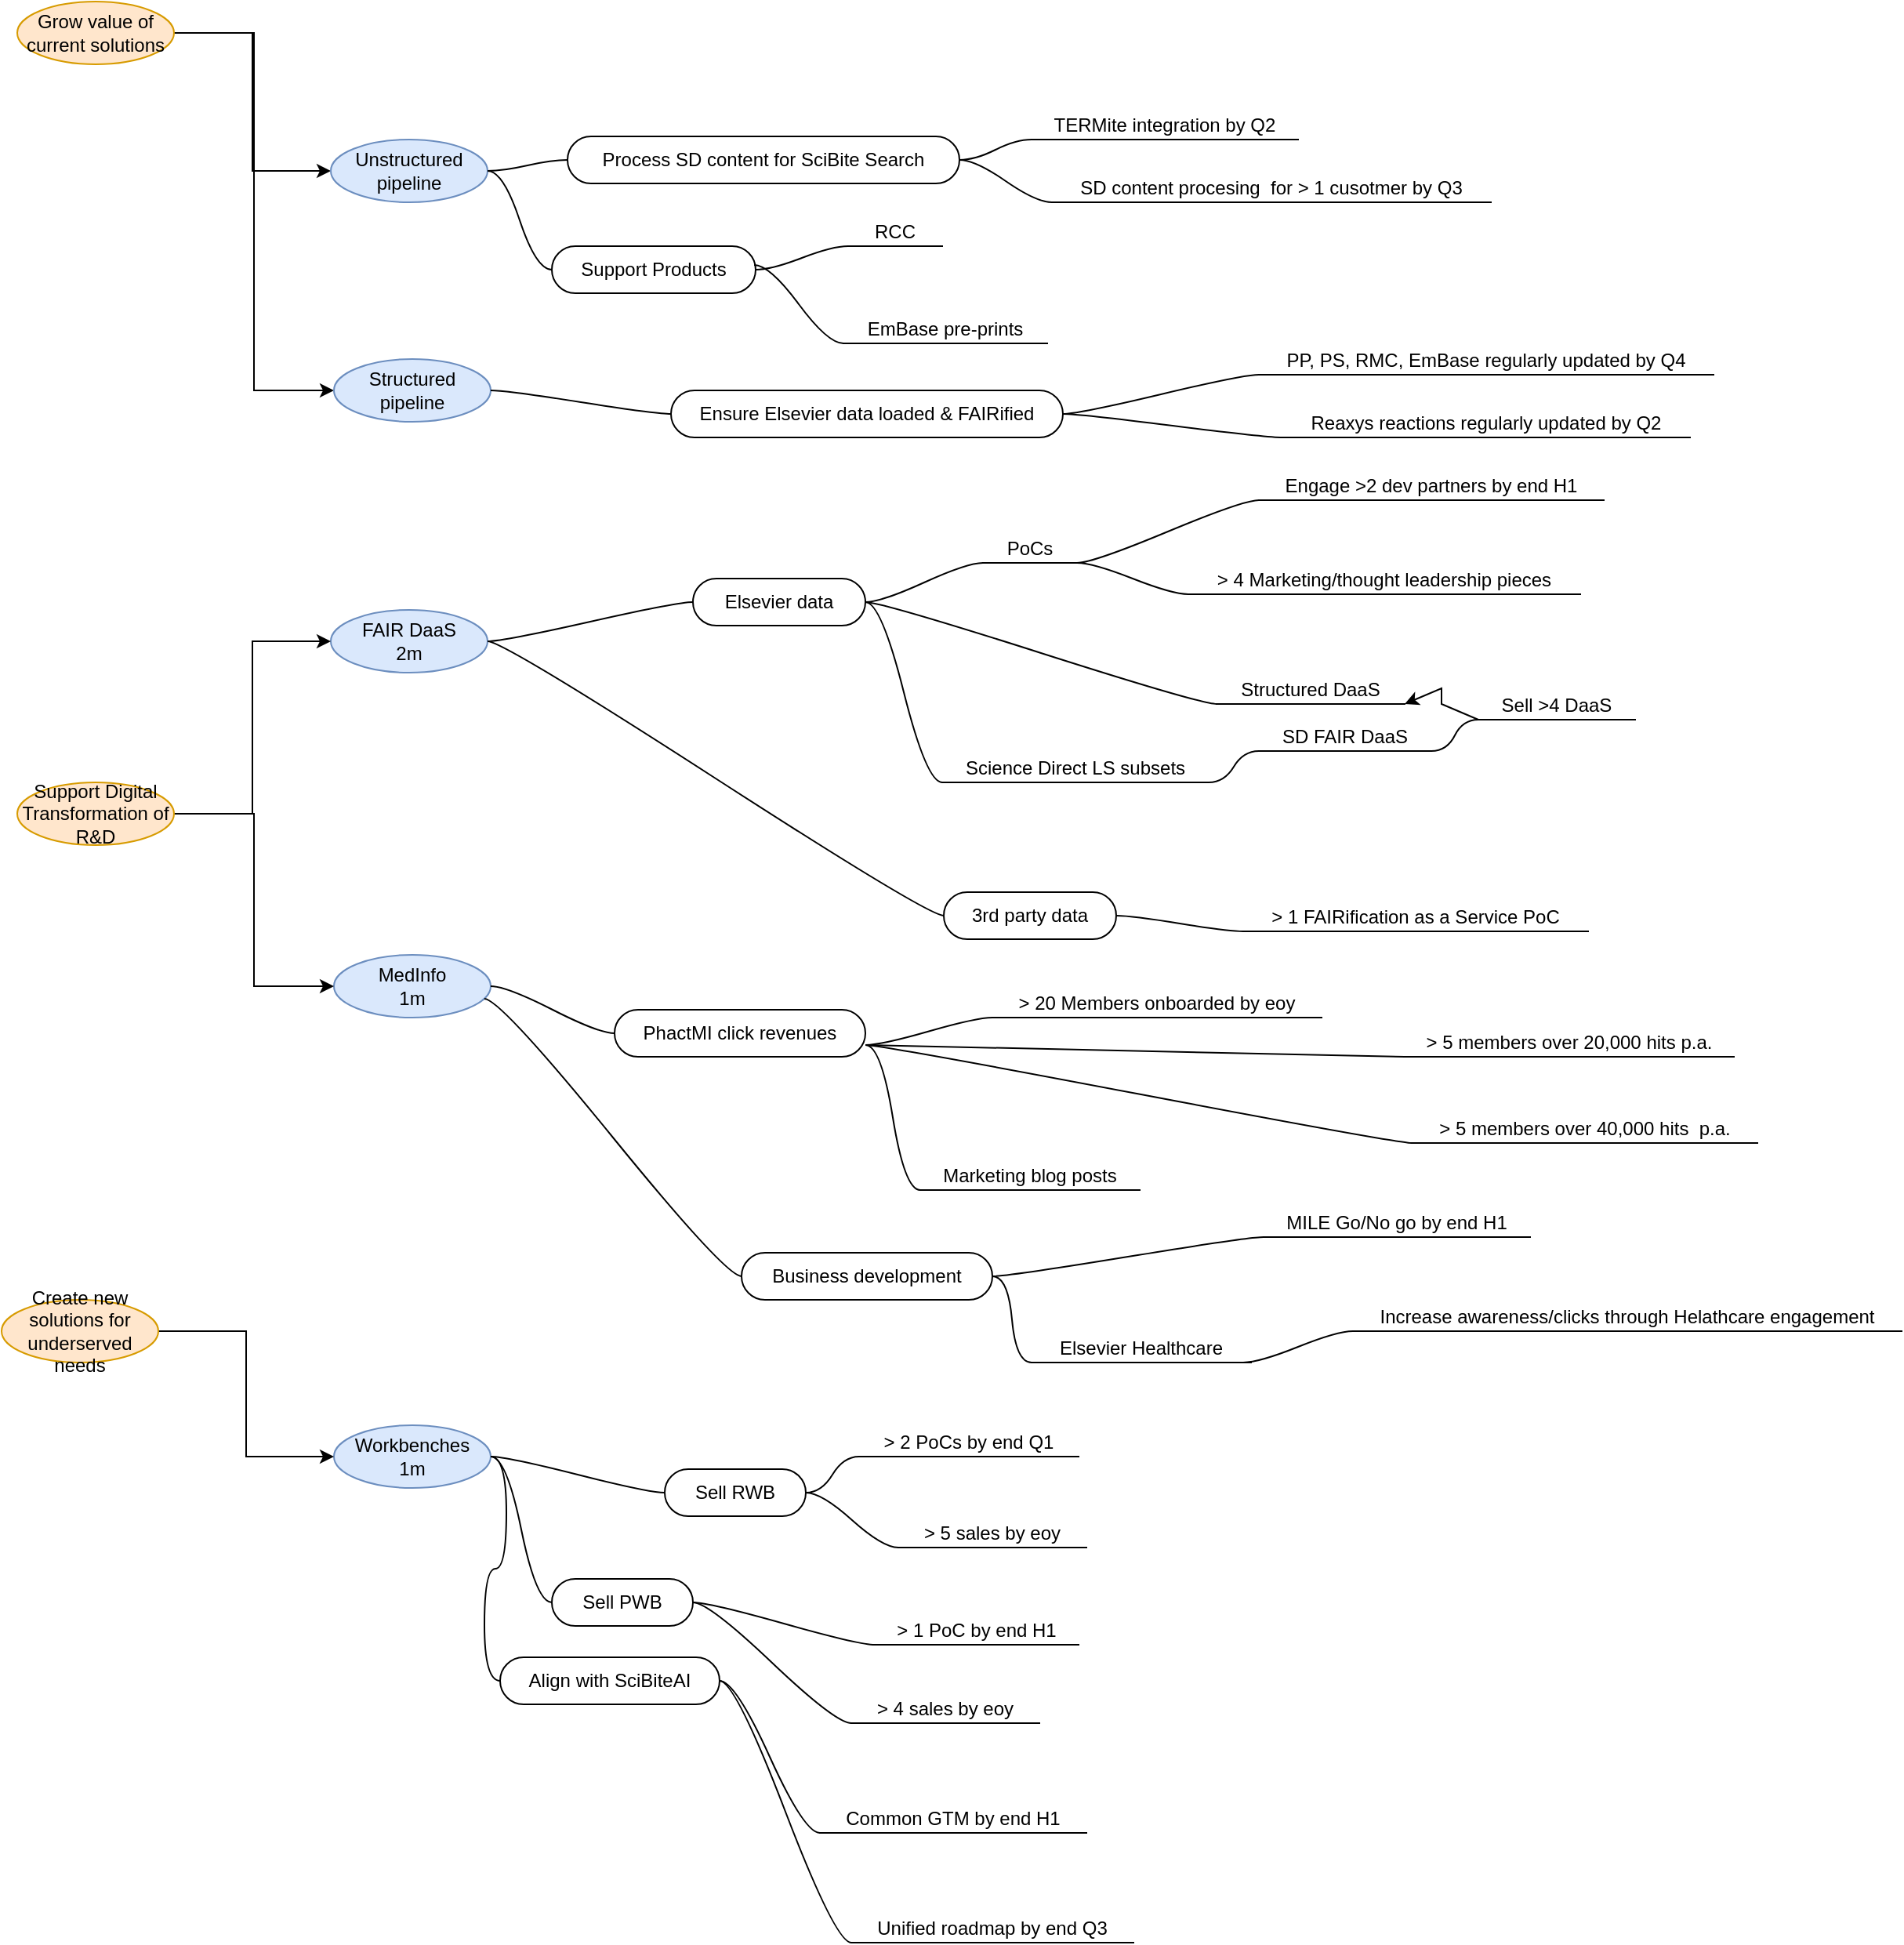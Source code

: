 <mxfile version="14.4.4" type="github">
  <diagram name="Page-1" id="9c096ad6-e400-ecc8-3e38-643d2caac077">
    <mxGraphModel dx="1071" dy="938" grid="1" gridSize="10" guides="1" tooltips="1" connect="1" arrows="1" fold="1" page="1" pageScale="1.5" pageWidth="1169" pageHeight="826" background="#ffffff" math="0" shadow="0">
      <root>
        <mxCell id="0" style=";html=1;" />
        <mxCell id="1" style=";html=1;" parent="0" />
        <mxCell id="VNJ8gfQmrt9jjYB3RItG-13" value="FAIR DaaS&lt;br&gt;2m" style="ellipse;whiteSpace=wrap;html=1;align=center;newEdgeStyle={&quot;edgeStyle&quot;:&quot;entityRelationEdgeStyle&quot;,&quot;startArrow&quot;:&quot;none&quot;,&quot;endArrow&quot;:&quot;none&quot;,&quot;segment&quot;:10,&quot;curved&quot;:1};treeFolding=1;treeMoving=1;fillColor=#dae8fc;strokeColor=#6c8ebf;" parent="1" vertex="1">
          <mxGeometry x="230" y="460" width="100" height="40" as="geometry" />
        </mxCell>
        <mxCell id="VNJ8gfQmrt9jjYB3RItG-14" value="MedInfo&lt;br&gt;1m" style="ellipse;whiteSpace=wrap;html=1;align=center;newEdgeStyle={&quot;edgeStyle&quot;:&quot;entityRelationEdgeStyle&quot;,&quot;startArrow&quot;:&quot;none&quot;,&quot;endArrow&quot;:&quot;none&quot;,&quot;segment&quot;:10,&quot;curved&quot;:1};treeFolding=1;treeMoving=1;fillColor=#dae8fc;strokeColor=#6c8ebf;" parent="1" vertex="1">
          <mxGeometry x="232" y="680" width="100" height="40" as="geometry" />
        </mxCell>
        <mxCell id="VNJ8gfQmrt9jjYB3RItG-15" value="Workbenches&lt;br&gt;1m" style="ellipse;whiteSpace=wrap;html=1;align=center;newEdgeStyle={&quot;edgeStyle&quot;:&quot;entityRelationEdgeStyle&quot;,&quot;startArrow&quot;:&quot;none&quot;,&quot;endArrow&quot;:&quot;none&quot;,&quot;segment&quot;:10,&quot;curved&quot;:1};treeFolding=1;treeMoving=1;fillColor=#dae8fc;strokeColor=#6c8ebf;" parent="1" vertex="1">
          <mxGeometry x="232" y="980" width="100" height="40" as="geometry" />
        </mxCell>
        <mxCell id="VNJ8gfQmrt9jjYB3RItG-16" style="edgeStyle=orthogonalEdgeStyle;rounded=0;orthogonalLoop=1;jettySize=auto;html=1;exitX=0.5;exitY=1;exitDx=0;exitDy=0;" parent="1" edge="1">
          <mxGeometry relative="1" as="geometry">
            <mxPoint x="280" y="112" as="sourcePoint" />
            <mxPoint x="280" y="112" as="targetPoint" />
          </mxGeometry>
        </mxCell>
        <mxCell id="VNJ8gfQmrt9jjYB3RItG-22" value="Elsevier data" style="whiteSpace=wrap;html=1;rounded=1;arcSize=50;align=center;verticalAlign=middle;strokeWidth=1;autosize=1;spacing=4;treeFolding=1;treeMoving=1;newEdgeStyle={&quot;edgeStyle&quot;:&quot;entityRelationEdgeStyle&quot;,&quot;startArrow&quot;:&quot;none&quot;,&quot;endArrow&quot;:&quot;none&quot;,&quot;segment&quot;:10,&quot;curved&quot;:1};" parent="1" vertex="1">
          <mxGeometry x="461" y="440" width="110" height="30" as="geometry" />
        </mxCell>
        <mxCell id="VNJ8gfQmrt9jjYB3RItG-23" value="" style="edgeStyle=entityRelationEdgeStyle;startArrow=none;endArrow=none;segment=10;curved=1;entryX=0;entryY=0.5;entryDx=0;entryDy=0;exitX=1;exitY=0.5;exitDx=0;exitDy=0;" parent="1" source="VNJ8gfQmrt9jjYB3RItG-13" target="VNJ8gfQmrt9jjYB3RItG-22" edge="1">
          <mxGeometry relative="1" as="geometry">
            <mxPoint x="332" y="580" as="sourcePoint" />
          </mxGeometry>
        </mxCell>
        <mxCell id="VNJ8gfQmrt9jjYB3RItG-24" value="PoCs" style="whiteSpace=wrap;html=1;shape=partialRectangle;top=0;left=0;bottom=1;right=0;points=[[0,1],[1,1]];fillColor=none;align=center;verticalAlign=bottom;routingCenterY=0.5;snapToPoint=1;recursiveResize=0;autosize=1;treeFolding=1;treeMoving=1;newEdgeStyle={&quot;edgeStyle&quot;:&quot;entityRelationEdgeStyle&quot;,&quot;startArrow&quot;:&quot;none&quot;,&quot;endArrow&quot;:&quot;none&quot;,&quot;segment&quot;:10,&quot;curved&quot;:1};" parent="1" vertex="1">
          <mxGeometry x="646" y="410" width="60" height="20" as="geometry" />
        </mxCell>
        <mxCell id="VNJ8gfQmrt9jjYB3RItG-25" value="" style="edgeStyle=entityRelationEdgeStyle;startArrow=none;endArrow=none;segment=10;curved=1;exitX=1;exitY=0.5;exitDx=0;exitDy=0;" parent="1" source="VNJ8gfQmrt9jjYB3RItG-22" target="VNJ8gfQmrt9jjYB3RItG-24" edge="1">
          <mxGeometry relative="1" as="geometry">
            <mxPoint x="592" y="550" as="sourcePoint" />
          </mxGeometry>
        </mxCell>
        <mxCell id="VNJ8gfQmrt9jjYB3RItG-26" value="Structured DaaS" style="whiteSpace=wrap;html=1;shape=partialRectangle;top=0;left=0;bottom=1;right=0;points=[[0,1],[1,1]];fillColor=none;align=center;verticalAlign=bottom;routingCenterY=0.5;snapToPoint=1;recursiveResize=0;autosize=1;treeFolding=1;treeMoving=1;newEdgeStyle={&quot;edgeStyle&quot;:&quot;entityRelationEdgeStyle&quot;,&quot;startArrow&quot;:&quot;none&quot;,&quot;endArrow&quot;:&quot;none&quot;,&quot;segment&quot;:10,&quot;curved&quot;:1};" parent="1" vertex="1">
          <mxGeometry x="795" y="500" width="120" height="20" as="geometry" />
        </mxCell>
        <mxCell id="VNJ8gfQmrt9jjYB3RItG-27" value="" style="edgeStyle=entityRelationEdgeStyle;startArrow=none;endArrow=none;segment=10;curved=1;exitX=1;exitY=0.5;exitDx=0;exitDy=0;" parent="1" source="VNJ8gfQmrt9jjYB3RItG-22" target="VNJ8gfQmrt9jjYB3RItG-26" edge="1">
          <mxGeometry relative="1" as="geometry">
            <mxPoint x="312" y="370.5" as="sourcePoint" />
          </mxGeometry>
        </mxCell>
        <mxCell id="VNJ8gfQmrt9jjYB3RItG-28" value="Science Direct LS subsets" style="whiteSpace=wrap;html=1;shape=partialRectangle;top=0;left=0;bottom=1;right=0;points=[[0,1],[1,1]];fillColor=none;align=center;verticalAlign=bottom;routingCenterY=0.5;snapToPoint=1;recursiveResize=0;autosize=1;treeFolding=1;treeMoving=1;newEdgeStyle={&quot;edgeStyle&quot;:&quot;entityRelationEdgeStyle&quot;,&quot;startArrow&quot;:&quot;none&quot;,&quot;endArrow&quot;:&quot;none&quot;,&quot;segment&quot;:10,&quot;curved&quot;:1};" parent="1" vertex="1">
          <mxGeometry x="620" y="550" width="170" height="20" as="geometry" />
        </mxCell>
        <mxCell id="VNJ8gfQmrt9jjYB3RItG-29" value="" style="edgeStyle=entityRelationEdgeStyle;startArrow=none;endArrow=none;segment=10;curved=1;exitX=1;exitY=0.5;exitDx=0;exitDy=0;" parent="1" source="VNJ8gfQmrt9jjYB3RItG-22" target="VNJ8gfQmrt9jjYB3RItG-28" edge="1">
          <mxGeometry relative="1" as="geometry">
            <mxPoint x="852" y="810" as="sourcePoint" />
          </mxGeometry>
        </mxCell>
        <mxCell id="VNJ8gfQmrt9jjYB3RItG-30" value="SD FAIR DaaS" style="whiteSpace=wrap;html=1;shape=partialRectangle;top=0;left=0;bottom=1;right=0;points=[[0,1],[1,1]];fillColor=none;align=center;verticalAlign=bottom;routingCenterY=0.5;snapToPoint=1;recursiveResize=0;autosize=1;treeFolding=1;treeMoving=1;newEdgeStyle={&quot;edgeStyle&quot;:&quot;entityRelationEdgeStyle&quot;,&quot;startArrow&quot;:&quot;none&quot;,&quot;endArrow&quot;:&quot;none&quot;,&quot;segment&quot;:10,&quot;curved&quot;:1};" parent="1" vertex="1">
          <mxGeometry x="822" y="530" width="110" height="20" as="geometry" />
        </mxCell>
        <mxCell id="VNJ8gfQmrt9jjYB3RItG-31" value="" style="edgeStyle=entityRelationEdgeStyle;startArrow=none;endArrow=none;segment=10;curved=1;exitX=1;exitY=1;exitDx=0;exitDy=0;" parent="1" source="VNJ8gfQmrt9jjYB3RItG-28" target="VNJ8gfQmrt9jjYB3RItG-30" edge="1">
          <mxGeometry relative="1" as="geometry">
            <mxPoint x="852" y="780" as="sourcePoint" />
          </mxGeometry>
        </mxCell>
        <mxCell id="VNJ8gfQmrt9jjYB3RItG-34" value="3rd party data" style="whiteSpace=wrap;html=1;rounded=1;arcSize=50;align=center;verticalAlign=middle;strokeWidth=1;autosize=1;spacing=4;treeFolding=1;treeMoving=1;newEdgeStyle={&quot;edgeStyle&quot;:&quot;entityRelationEdgeStyle&quot;,&quot;startArrow&quot;:&quot;none&quot;,&quot;endArrow&quot;:&quot;none&quot;,&quot;segment&quot;:10,&quot;curved&quot;:1};" parent="1" vertex="1">
          <mxGeometry x="621" y="640" width="110" height="30" as="geometry" />
        </mxCell>
        <mxCell id="VNJ8gfQmrt9jjYB3RItG-35" value="" style="edgeStyle=entityRelationEdgeStyle;startArrow=none;endArrow=none;segment=10;curved=1;exitX=1;exitY=0.5;exitDx=0;exitDy=0;" parent="1" source="VNJ8gfQmrt9jjYB3RItG-13" target="VNJ8gfQmrt9jjYB3RItG-34" edge="1">
          <mxGeometry relative="1" as="geometry">
            <mxPoint x="274" y="690" as="sourcePoint" />
          </mxGeometry>
        </mxCell>
        <mxCell id="VNJ8gfQmrt9jjYB3RItG-36" value="PhactMI click revenues" style="whiteSpace=wrap;html=1;rounded=1;arcSize=50;align=center;verticalAlign=middle;strokeWidth=1;autosize=1;spacing=4;treeFolding=1;treeMoving=1;newEdgeStyle={&quot;edgeStyle&quot;:&quot;entityRelationEdgeStyle&quot;,&quot;startArrow&quot;:&quot;none&quot;,&quot;endArrow&quot;:&quot;none&quot;,&quot;segment&quot;:10,&quot;curved&quot;:1};" parent="1" vertex="1">
          <mxGeometry x="411" y="715" width="160" height="30" as="geometry" />
        </mxCell>
        <mxCell id="VNJ8gfQmrt9jjYB3RItG-37" value="" style="edgeStyle=entityRelationEdgeStyle;startArrow=none;endArrow=none;segment=10;curved=1;exitX=1;exitY=0.5;exitDx=0;exitDy=0;" parent="1" source="VNJ8gfQmrt9jjYB3RItG-14" target="VNJ8gfQmrt9jjYB3RItG-36" edge="1">
          <mxGeometry relative="1" as="geometry">
            <mxPoint x="862" y="750" as="sourcePoint" />
          </mxGeometry>
        </mxCell>
        <mxCell id="VNJ8gfQmrt9jjYB3RItG-39" value="Elsevier Healthcare" style="whiteSpace=wrap;html=1;shape=partialRectangle;top=0;left=0;bottom=1;right=0;points=[[0,1],[1,1]];fillColor=none;align=center;verticalAlign=bottom;routingCenterY=0.5;snapToPoint=1;recursiveResize=0;autosize=1;treeFolding=1;treeMoving=1;newEdgeStyle={&quot;edgeStyle&quot;:&quot;entityRelationEdgeStyle&quot;,&quot;startArrow&quot;:&quot;none&quot;,&quot;endArrow&quot;:&quot;none&quot;,&quot;segment&quot;:10,&quot;curved&quot;:1};" parent="1" vertex="1">
          <mxGeometry x="677" y="920" width="140" height="20" as="geometry" />
        </mxCell>
        <mxCell id="VNJ8gfQmrt9jjYB3RItG-40" value="" style="edgeStyle=entityRelationEdgeStyle;startArrow=none;endArrow=none;segment=10;curved=1;exitX=1;exitY=0.5;exitDx=0;exitDy=0;" parent="1" source="VNJ8gfQmrt9jjYB3RItG-45" target="VNJ8gfQmrt9jjYB3RItG-39" edge="1">
          <mxGeometry relative="1" as="geometry">
            <mxPoint x="842" y="740" as="sourcePoint" />
          </mxGeometry>
        </mxCell>
        <mxCell id="VNJ8gfQmrt9jjYB3RItG-41" value="&amp;gt; 20 Members onboarded by eoy" style="whiteSpace=wrap;html=1;shape=partialRectangle;top=0;left=0;bottom=1;right=0;points=[[0,1],[1,1]];fillColor=none;align=center;verticalAlign=bottom;routingCenterY=0.5;snapToPoint=1;recursiveResize=0;autosize=1;treeFolding=1;treeMoving=1;newEdgeStyle={&quot;edgeStyle&quot;:&quot;entityRelationEdgeStyle&quot;,&quot;startArrow&quot;:&quot;none&quot;,&quot;endArrow&quot;:&quot;none&quot;,&quot;segment&quot;:10,&quot;curved&quot;:1};" parent="1" vertex="1">
          <mxGeometry x="652" y="700" width="210" height="20" as="geometry" />
        </mxCell>
        <mxCell id="VNJ8gfQmrt9jjYB3RItG-42" value="" style="edgeStyle=entityRelationEdgeStyle;startArrow=none;endArrow=none;segment=10;curved=1;exitX=1;exitY=0.75;exitDx=0;exitDy=0;" parent="1" source="VNJ8gfQmrt9jjYB3RItG-36" target="VNJ8gfQmrt9jjYB3RItG-41" edge="1">
          <mxGeometry relative="1" as="geometry">
            <mxPoint x="552" y="880" as="sourcePoint" />
          </mxGeometry>
        </mxCell>
        <mxCell id="VNJ8gfQmrt9jjYB3RItG-43" value="Marketing blog posts" style="whiteSpace=wrap;html=1;shape=partialRectangle;top=0;left=0;bottom=1;right=0;points=[[0,1],[1,1]];fillColor=none;align=center;verticalAlign=bottom;routingCenterY=0.5;snapToPoint=1;recursiveResize=0;autosize=1;treeFolding=1;treeMoving=1;newEdgeStyle={&quot;edgeStyle&quot;:&quot;entityRelationEdgeStyle&quot;,&quot;startArrow&quot;:&quot;none&quot;,&quot;endArrow&quot;:&quot;none&quot;,&quot;segment&quot;:10,&quot;curved&quot;:1};" parent="1" vertex="1">
          <mxGeometry x="606" y="810" width="140" height="20" as="geometry" />
        </mxCell>
        <mxCell id="VNJ8gfQmrt9jjYB3RItG-44" value="" style="edgeStyle=entityRelationEdgeStyle;startArrow=none;endArrow=none;segment=10;curved=1;exitX=1;exitY=0.75;exitDx=0;exitDy=0;" parent="1" source="VNJ8gfQmrt9jjYB3RItG-36" target="VNJ8gfQmrt9jjYB3RItG-43" edge="1">
          <mxGeometry relative="1" as="geometry">
            <mxPoint x="488" y="860" as="sourcePoint" />
          </mxGeometry>
        </mxCell>
        <mxCell id="VNJ8gfQmrt9jjYB3RItG-45" value="Business development" style="whiteSpace=wrap;html=1;rounded=1;arcSize=50;align=center;verticalAlign=middle;strokeWidth=1;autosize=1;spacing=4;treeFolding=1;treeMoving=1;newEdgeStyle={&quot;edgeStyle&quot;:&quot;entityRelationEdgeStyle&quot;,&quot;startArrow&quot;:&quot;none&quot;,&quot;endArrow&quot;:&quot;none&quot;,&quot;segment&quot;:10,&quot;curved&quot;:1};" parent="1" vertex="1">
          <mxGeometry x="492" y="870" width="160" height="30" as="geometry" />
        </mxCell>
        <mxCell id="VNJ8gfQmrt9jjYB3RItG-46" value="" style="edgeStyle=entityRelationEdgeStyle;startArrow=none;endArrow=none;segment=10;curved=1;exitX=0.96;exitY=0.7;exitDx=0;exitDy=0;exitPerimeter=0;" parent="1" source="VNJ8gfQmrt9jjYB3RItG-14" target="VNJ8gfQmrt9jjYB3RItG-45" edge="1">
          <mxGeometry relative="1" as="geometry">
            <mxPoint x="182" y="950" as="sourcePoint" />
          </mxGeometry>
        </mxCell>
        <mxCell id="VNJ8gfQmrt9jjYB3RItG-47" value="MILE Go/No go by end H1" style="whiteSpace=wrap;html=1;shape=partialRectangle;top=0;left=0;bottom=1;right=0;points=[[0,1],[1,1]];fillColor=none;align=center;verticalAlign=bottom;routingCenterY=0.5;snapToPoint=1;recursiveResize=0;autosize=1;treeFolding=1;treeMoving=1;newEdgeStyle={&quot;edgeStyle&quot;:&quot;entityRelationEdgeStyle&quot;,&quot;startArrow&quot;:&quot;none&quot;,&quot;endArrow&quot;:&quot;none&quot;,&quot;segment&quot;:10,&quot;curved&quot;:1};" parent="1" vertex="1">
          <mxGeometry x="825" y="840" width="170" height="20" as="geometry" />
        </mxCell>
        <mxCell id="VNJ8gfQmrt9jjYB3RItG-48" value="" style="edgeStyle=entityRelationEdgeStyle;startArrow=none;endArrow=none;segment=10;curved=1;" parent="1" source="VNJ8gfQmrt9jjYB3RItG-45" target="VNJ8gfQmrt9jjYB3RItG-47" edge="1">
          <mxGeometry relative="1" as="geometry">
            <mxPoint x="842" y="720" as="sourcePoint" />
          </mxGeometry>
        </mxCell>
        <mxCell id="VNJ8gfQmrt9jjYB3RItG-50" value="Sell RWB" style="whiteSpace=wrap;html=1;rounded=1;arcSize=50;align=center;verticalAlign=middle;strokeWidth=1;autosize=1;spacing=4;treeFolding=1;treeMoving=1;newEdgeStyle={&quot;edgeStyle&quot;:&quot;entityRelationEdgeStyle&quot;,&quot;startArrow&quot;:&quot;none&quot;,&quot;endArrow&quot;:&quot;none&quot;,&quot;segment&quot;:10,&quot;curved&quot;:1};" parent="1" vertex="1">
          <mxGeometry x="443" y="1008" width="90" height="30" as="geometry" />
        </mxCell>
        <mxCell id="VNJ8gfQmrt9jjYB3RItG-51" value="" style="edgeStyle=entityRelationEdgeStyle;startArrow=none;endArrow=none;segment=10;curved=1;exitX=1;exitY=0.5;exitDx=0;exitDy=0;" parent="1" source="VNJ8gfQmrt9jjYB3RItG-15" target="VNJ8gfQmrt9jjYB3RItG-50" edge="1">
          <mxGeometry relative="1" as="geometry">
            <mxPoint x="412" y="1050" as="sourcePoint" />
          </mxGeometry>
        </mxCell>
        <mxCell id="VNJ8gfQmrt9jjYB3RItG-52" value="Sell PWB" style="whiteSpace=wrap;html=1;rounded=1;arcSize=50;align=center;verticalAlign=middle;strokeWidth=1;autosize=1;spacing=4;treeFolding=1;treeMoving=1;newEdgeStyle={&quot;edgeStyle&quot;:&quot;entityRelationEdgeStyle&quot;,&quot;startArrow&quot;:&quot;none&quot;,&quot;endArrow&quot;:&quot;none&quot;,&quot;segment&quot;:10,&quot;curved&quot;:1};" parent="1" vertex="1">
          <mxGeometry x="371" y="1078" width="90" height="30" as="geometry" />
        </mxCell>
        <mxCell id="VNJ8gfQmrt9jjYB3RItG-53" value="" style="edgeStyle=entityRelationEdgeStyle;startArrow=none;endArrow=none;segment=10;curved=1;" parent="1" target="VNJ8gfQmrt9jjYB3RItG-52" edge="1">
          <mxGeometry relative="1" as="geometry">
            <mxPoint x="332" y="1000" as="sourcePoint" />
          </mxGeometry>
        </mxCell>
        <mxCell id="VNJ8gfQmrt9jjYB3RItG-56" value="Engage &amp;gt;2 dev partners by end H1" style="whiteSpace=wrap;html=1;shape=partialRectangle;top=0;left=0;bottom=1;right=0;points=[[0,1],[1,1]];fillColor=none;align=center;verticalAlign=bottom;routingCenterY=0.5;snapToPoint=1;recursiveResize=0;autosize=1;treeFolding=1;treeMoving=1;newEdgeStyle={&quot;edgeStyle&quot;:&quot;entityRelationEdgeStyle&quot;,&quot;startArrow&quot;:&quot;none&quot;,&quot;endArrow&quot;:&quot;none&quot;,&quot;segment&quot;:10,&quot;curved&quot;:1};" parent="1" vertex="1">
          <mxGeometry x="822" y="370" width="220" height="20" as="geometry" />
        </mxCell>
        <mxCell id="VNJ8gfQmrt9jjYB3RItG-57" value="" style="edgeStyle=entityRelationEdgeStyle;startArrow=none;endArrow=none;segment=10;curved=1;exitX=1;exitY=1;exitDx=0;exitDy=0;" parent="1" source="VNJ8gfQmrt9jjYB3RItG-24" target="VNJ8gfQmrt9jjYB3RItG-56" edge="1">
          <mxGeometry relative="1" as="geometry">
            <mxPoint x="735" y="430" as="sourcePoint" />
          </mxGeometry>
        </mxCell>
        <mxCell id="VNJ8gfQmrt9jjYB3RItG-58" value="&amp;gt; 4 Marketing/thought leadership pieces" style="whiteSpace=wrap;html=1;shape=partialRectangle;top=0;left=0;bottom=1;right=0;points=[[0,1],[1,1]];fillColor=none;align=center;verticalAlign=bottom;routingCenterY=0.5;snapToPoint=1;recursiveResize=0;autosize=1;treeFolding=1;treeMoving=1;newEdgeStyle={&quot;edgeStyle&quot;:&quot;entityRelationEdgeStyle&quot;,&quot;startArrow&quot;:&quot;none&quot;,&quot;endArrow&quot;:&quot;none&quot;,&quot;segment&quot;:10,&quot;curved&quot;:1};" parent="1" vertex="1">
          <mxGeometry x="777" y="430" width="250" height="20" as="geometry" />
        </mxCell>
        <mxCell id="VNJ8gfQmrt9jjYB3RItG-59" value="" style="edgeStyle=entityRelationEdgeStyle;startArrow=none;endArrow=none;segment=10;curved=1;exitX=1;exitY=1;exitDx=0;exitDy=0;" parent="1" source="VNJ8gfQmrt9jjYB3RItG-24" target="VNJ8gfQmrt9jjYB3RItG-58" edge="1">
          <mxGeometry relative="1" as="geometry">
            <mxPoint x="743" y="430" as="sourcePoint" />
          </mxGeometry>
        </mxCell>
        <mxCell id="VNJ8gfQmrt9jjYB3RItG-62" value="&amp;gt; 1 FAIRification as a Service PoC" style="whiteSpace=wrap;html=1;shape=partialRectangle;top=0;left=0;bottom=1;right=0;points=[[0,1],[1,1]];fillColor=none;align=center;verticalAlign=bottom;routingCenterY=0.5;snapToPoint=1;recursiveResize=0;autosize=1;treeFolding=1;treeMoving=1;newEdgeStyle={&quot;edgeStyle&quot;:&quot;entityRelationEdgeStyle&quot;,&quot;startArrow&quot;:&quot;none&quot;,&quot;endArrow&quot;:&quot;none&quot;,&quot;segment&quot;:10,&quot;curved&quot;:1};" parent="1" vertex="1">
          <mxGeometry x="812" y="645" width="220" height="20" as="geometry" />
        </mxCell>
        <mxCell id="VNJ8gfQmrt9jjYB3RItG-63" value="" style="edgeStyle=entityRelationEdgeStyle;startArrow=none;endArrow=none;segment=10;curved=1;exitX=1;exitY=0.5;exitDx=0;exitDy=0;" parent="1" source="VNJ8gfQmrt9jjYB3RItG-34" target="VNJ8gfQmrt9jjYB3RItG-62" edge="1">
          <mxGeometry relative="1" as="geometry">
            <mxPoint x="942" y="720" as="sourcePoint" />
          </mxGeometry>
        </mxCell>
        <mxCell id="VNJ8gfQmrt9jjYB3RItG-66" style="edgeStyle=orthogonalEdgeStyle;rounded=0;orthogonalLoop=1;jettySize=auto;html=1;" parent="1" source="VNJ8gfQmrt9jjYB3RItG-64" target="VNJ8gfQmrt9jjYB3RItG-26" edge="1">
          <mxGeometry relative="1" as="geometry" />
        </mxCell>
        <mxCell id="VNJ8gfQmrt9jjYB3RItG-64" value="Sell &amp;gt;4 DaaS" style="whiteSpace=wrap;html=1;shape=partialRectangle;top=0;left=0;bottom=1;right=0;points=[[0,1],[1,1]];fillColor=none;align=center;verticalAlign=bottom;routingCenterY=0.5;snapToPoint=1;recursiveResize=0;autosize=1;treeFolding=1;treeMoving=1;newEdgeStyle={&quot;edgeStyle&quot;:&quot;entityRelationEdgeStyle&quot;,&quot;startArrow&quot;:&quot;none&quot;,&quot;endArrow&quot;:&quot;none&quot;,&quot;segment&quot;:10,&quot;curved&quot;:1};" parent="1" vertex="1">
          <mxGeometry x="962" y="510" width="100" height="20" as="geometry" />
        </mxCell>
        <mxCell id="VNJ8gfQmrt9jjYB3RItG-65" value="" style="edgeStyle=entityRelationEdgeStyle;startArrow=none;endArrow=none;segment=10;curved=1;" parent="1" target="VNJ8gfQmrt9jjYB3RItG-64" edge="1">
          <mxGeometry relative="1" as="geometry">
            <mxPoint x="932" y="550" as="sourcePoint" />
          </mxGeometry>
        </mxCell>
        <mxCell id="VNJ8gfQmrt9jjYB3RItG-69" value="Increase awareness/clicks through Helathcare engagement" style="whiteSpace=wrap;html=1;shape=partialRectangle;top=0;left=0;bottom=1;right=0;points=[[0,1],[1,1]];fillColor=none;align=center;verticalAlign=bottom;routingCenterY=0.5;snapToPoint=1;recursiveResize=0;autosize=1;treeFolding=1;treeMoving=1;newEdgeStyle={&quot;edgeStyle&quot;:&quot;entityRelationEdgeStyle&quot;,&quot;startArrow&quot;:&quot;none&quot;,&quot;endArrow&quot;:&quot;none&quot;,&quot;segment&quot;:10,&quot;curved&quot;:1};" parent="1" vertex="1">
          <mxGeometry x="882" y="900" width="350" height="20" as="geometry" />
        </mxCell>
        <mxCell id="VNJ8gfQmrt9jjYB3RItG-70" value="" style="edgeStyle=entityRelationEdgeStyle;startArrow=none;endArrow=none;segment=10;curved=1;" parent="1" target="VNJ8gfQmrt9jjYB3RItG-69" edge="1">
          <mxGeometry relative="1" as="geometry">
            <mxPoint x="812" y="940" as="sourcePoint" />
          </mxGeometry>
        </mxCell>
        <mxCell id="VNJ8gfQmrt9jjYB3RItG-71" value="&amp;gt; 2 PoCs by end Q1" style="whiteSpace=wrap;html=1;shape=partialRectangle;top=0;left=0;bottom=1;right=0;points=[[0,1],[1,1]];fillColor=none;align=center;verticalAlign=bottom;routingCenterY=0.5;snapToPoint=1;recursiveResize=0;autosize=1;treeFolding=1;treeMoving=1;newEdgeStyle={&quot;edgeStyle&quot;:&quot;entityRelationEdgeStyle&quot;,&quot;startArrow&quot;:&quot;none&quot;,&quot;endArrow&quot;:&quot;none&quot;,&quot;segment&quot;:10,&quot;curved&quot;:1};" parent="1" vertex="1">
          <mxGeometry x="567" y="980" width="140" height="20" as="geometry" />
        </mxCell>
        <mxCell id="VNJ8gfQmrt9jjYB3RItG-72" value="" style="edgeStyle=entityRelationEdgeStyle;startArrow=none;endArrow=none;segment=10;curved=1;exitX=1;exitY=0.5;exitDx=0;exitDy=0;" parent="1" source="VNJ8gfQmrt9jjYB3RItG-50" target="VNJ8gfQmrt9jjYB3RItG-71" edge="1">
          <mxGeometry relative="1" as="geometry">
            <mxPoint x="557" y="1020" as="sourcePoint" />
          </mxGeometry>
        </mxCell>
        <mxCell id="VNJ8gfQmrt9jjYB3RItG-73" value="&amp;gt; 5 sales by eoy" style="whiteSpace=wrap;html=1;shape=partialRectangle;top=0;left=0;bottom=1;right=0;points=[[0,1],[1,1]];fillColor=none;align=center;verticalAlign=bottom;routingCenterY=0.5;snapToPoint=1;recursiveResize=0;autosize=1;treeFolding=1;treeMoving=1;newEdgeStyle={&quot;edgeStyle&quot;:&quot;entityRelationEdgeStyle&quot;,&quot;startArrow&quot;:&quot;none&quot;,&quot;endArrow&quot;:&quot;none&quot;,&quot;segment&quot;:10,&quot;curved&quot;:1};" parent="1" vertex="1">
          <mxGeometry x="592" y="1038" width="120" height="20" as="geometry" />
        </mxCell>
        <mxCell id="VNJ8gfQmrt9jjYB3RItG-74" value="" style="edgeStyle=entityRelationEdgeStyle;startArrow=none;endArrow=none;segment=10;curved=1;exitX=1;exitY=0.5;exitDx=0;exitDy=0;" parent="1" source="VNJ8gfQmrt9jjYB3RItG-50" target="VNJ8gfQmrt9jjYB3RItG-73" edge="1">
          <mxGeometry relative="1" as="geometry">
            <mxPoint x="842" y="940" as="sourcePoint" />
          </mxGeometry>
        </mxCell>
        <mxCell id="VNJ8gfQmrt9jjYB3RItG-75" value="&amp;gt; 1 PoC by end H1" style="whiteSpace=wrap;html=1;shape=partialRectangle;top=0;left=0;bottom=1;right=0;points=[[0,1],[1,1]];fillColor=none;align=center;verticalAlign=bottom;routingCenterY=0.5;snapToPoint=1;recursiveResize=0;autosize=1;treeFolding=1;treeMoving=1;newEdgeStyle={&quot;edgeStyle&quot;:&quot;entityRelationEdgeStyle&quot;,&quot;startArrow&quot;:&quot;none&quot;,&quot;endArrow&quot;:&quot;none&quot;,&quot;segment&quot;:10,&quot;curved&quot;:1};" parent="1" vertex="1">
          <mxGeometry x="577" y="1100" width="130" height="20" as="geometry" />
        </mxCell>
        <mxCell id="VNJ8gfQmrt9jjYB3RItG-76" value="" style="edgeStyle=entityRelationEdgeStyle;startArrow=none;endArrow=none;segment=10;curved=1;exitX=1;exitY=0.5;exitDx=0;exitDy=0;" parent="1" source="VNJ8gfQmrt9jjYB3RItG-52" target="VNJ8gfQmrt9jjYB3RItG-75" edge="1">
          <mxGeometry relative="1" as="geometry">
            <mxPoint x="512" y="1118" as="sourcePoint" />
          </mxGeometry>
        </mxCell>
        <mxCell id="VNJ8gfQmrt9jjYB3RItG-77" value="&amp;gt; 4 sales by eoy" style="whiteSpace=wrap;html=1;shape=partialRectangle;top=0;left=0;bottom=1;right=0;points=[[0,1],[1,1]];fillColor=none;align=center;verticalAlign=bottom;routingCenterY=0.5;snapToPoint=1;recursiveResize=0;autosize=1;treeFolding=1;treeMoving=1;newEdgeStyle={&quot;edgeStyle&quot;:&quot;entityRelationEdgeStyle&quot;,&quot;startArrow&quot;:&quot;none&quot;,&quot;endArrow&quot;:&quot;none&quot;,&quot;segment&quot;:10,&quot;curved&quot;:1};" parent="1" vertex="1">
          <mxGeometry x="562" y="1150" width="120" height="20" as="geometry" />
        </mxCell>
        <mxCell id="VNJ8gfQmrt9jjYB3RItG-78" value="" style="edgeStyle=entityRelationEdgeStyle;startArrow=none;endArrow=none;segment=10;curved=1;exitX=1;exitY=0.5;exitDx=0;exitDy=0;" parent="1" source="VNJ8gfQmrt9jjYB3RItG-52" target="VNJ8gfQmrt9jjYB3RItG-77" edge="1">
          <mxGeometry relative="1" as="geometry">
            <mxPoint x="542" y="1190" as="sourcePoint" />
          </mxGeometry>
        </mxCell>
        <mxCell id="VNJ8gfQmrt9jjYB3RItG-79" value="Common GTM by end H1" style="whiteSpace=wrap;html=1;shape=partialRectangle;top=0;left=0;bottom=1;right=0;points=[[0,1],[1,1]];fillColor=none;align=center;verticalAlign=bottom;routingCenterY=0.5;snapToPoint=1;recursiveResize=0;autosize=1;treeFolding=1;treeMoving=1;newEdgeStyle={&quot;edgeStyle&quot;:&quot;entityRelationEdgeStyle&quot;,&quot;startArrow&quot;:&quot;none&quot;,&quot;endArrow&quot;:&quot;none&quot;,&quot;segment&quot;:10,&quot;curved&quot;:1};" parent="1" vertex="1">
          <mxGeometry x="542" y="1220" width="170" height="20" as="geometry" />
        </mxCell>
        <mxCell id="VNJ8gfQmrt9jjYB3RItG-80" value="" style="edgeStyle=entityRelationEdgeStyle;startArrow=none;endArrow=none;segment=10;curved=1;exitX=1;exitY=0.5;exitDx=0;exitDy=0;" parent="1" source="VNJ8gfQmrt9jjYB3RItG-82" target="VNJ8gfQmrt9jjYB3RItG-79" edge="1">
          <mxGeometry relative="1" as="geometry">
            <mxPoint x="972" y="1108" as="sourcePoint" />
          </mxGeometry>
        </mxCell>
        <mxCell id="VNJ8gfQmrt9jjYB3RItG-82" value="Align with SciBiteAI" style="whiteSpace=wrap;html=1;rounded=1;arcSize=50;align=center;verticalAlign=middle;strokeWidth=1;autosize=1;spacing=4;treeFolding=1;treeMoving=1;newEdgeStyle={&quot;edgeStyle&quot;:&quot;entityRelationEdgeStyle&quot;,&quot;startArrow&quot;:&quot;none&quot;,&quot;endArrow&quot;:&quot;none&quot;,&quot;segment&quot;:10,&quot;curved&quot;:1};" parent="1" vertex="1">
          <mxGeometry x="338" y="1128" width="140" height="30" as="geometry" />
        </mxCell>
        <mxCell id="VNJ8gfQmrt9jjYB3RItG-83" value="" style="edgeStyle=entityRelationEdgeStyle;startArrow=none;endArrow=none;segment=10;curved=1;exitX=1;exitY=0.5;exitDx=0;exitDy=0;" parent="1" source="VNJ8gfQmrt9jjYB3RItG-15" target="VNJ8gfQmrt9jjYB3RItG-82" edge="1">
          <mxGeometry relative="1" as="geometry">
            <mxPoint x="332" y="1170" as="sourcePoint" />
          </mxGeometry>
        </mxCell>
        <mxCell id="VNJ8gfQmrt9jjYB3RItG-84" value="Unified roadmap by end Q3" style="whiteSpace=wrap;html=1;shape=partialRectangle;top=0;left=0;bottom=1;right=0;points=[[0,1],[1,1]];fillColor=none;align=center;verticalAlign=bottom;routingCenterY=0.5;snapToPoint=1;recursiveResize=0;autosize=1;treeFolding=1;treeMoving=1;newEdgeStyle={&quot;edgeStyle&quot;:&quot;entityRelationEdgeStyle&quot;,&quot;startArrow&quot;:&quot;none&quot;,&quot;endArrow&quot;:&quot;none&quot;,&quot;segment&quot;:10,&quot;curved&quot;:1};" parent="1" vertex="1">
          <mxGeometry x="562" y="1290" width="180" height="20" as="geometry" />
        </mxCell>
        <mxCell id="VNJ8gfQmrt9jjYB3RItG-85" value="" style="edgeStyle=entityRelationEdgeStyle;startArrow=none;endArrow=none;segment=10;curved=1;exitX=1;exitY=0.5;exitDx=0;exitDy=0;" parent="1" source="VNJ8gfQmrt9jjYB3RItG-82" target="VNJ8gfQmrt9jjYB3RItG-84" edge="1">
          <mxGeometry relative="1" as="geometry">
            <mxPoint x="496" y="1190" as="sourcePoint" />
          </mxGeometry>
        </mxCell>
        <mxCell id="VNJ8gfQmrt9jjYB3RItG-89" style="edgeStyle=orthogonalEdgeStyle;rounded=0;orthogonalLoop=1;jettySize=auto;html=1;entryX=0;entryY=0.5;entryDx=0;entryDy=0;exitX=1;exitY=0.5;exitDx=0;exitDy=0;" parent="1" source="VNJ8gfQmrt9jjYB3RItG-88" target="VNJ8gfQmrt9jjYB3RItG-13" edge="1">
          <mxGeometry relative="1" as="geometry">
            <mxPoint x="222.0" y="590" as="sourcePoint" />
          </mxGeometry>
        </mxCell>
        <mxCell id="VNJ8gfQmrt9jjYB3RItG-90" style="edgeStyle=orthogonalEdgeStyle;rounded=0;orthogonalLoop=1;jettySize=auto;html=1;entryX=0;entryY=0.5;entryDx=0;entryDy=0;exitX=1;exitY=0.5;exitDx=0;exitDy=0;" parent="1" source="VNJ8gfQmrt9jjYB3RItG-88" target="VNJ8gfQmrt9jjYB3RItG-14" edge="1">
          <mxGeometry relative="1" as="geometry">
            <mxPoint x="222.0" y="590" as="sourcePoint" />
          </mxGeometry>
        </mxCell>
        <mxCell id="VNJ8gfQmrt9jjYB3RItG-88" value="Support Digital Transformation of R&amp;amp;D" style="ellipse;whiteSpace=wrap;html=1;align=center;newEdgeStyle={&quot;edgeStyle&quot;:&quot;entityRelationEdgeStyle&quot;,&quot;startArrow&quot;:&quot;none&quot;,&quot;endArrow&quot;:&quot;none&quot;,&quot;segment&quot;:10,&quot;curved&quot;:1};treeFolding=1;treeMoving=1;fillColor=#ffe6cc;strokeColor=#d79b00;" parent="1" vertex="1">
          <mxGeometry x="30" y="570" width="100" height="40" as="geometry" />
        </mxCell>
        <mxCell id="VNJ8gfQmrt9jjYB3RItG-92" style="edgeStyle=orthogonalEdgeStyle;rounded=0;orthogonalLoop=1;jettySize=auto;html=1;entryX=0;entryY=0.5;entryDx=0;entryDy=0;" parent="1" source="VNJ8gfQmrt9jjYB3RItG-91" target="VNJ8gfQmrt9jjYB3RItG-15" edge="1">
          <mxGeometry relative="1" as="geometry">
            <mxPoint x="222.0" y="920" as="sourcePoint" />
          </mxGeometry>
        </mxCell>
        <mxCell id="VNJ8gfQmrt9jjYB3RItG-91" value="Create new solutions for underserved needs" style="ellipse;whiteSpace=wrap;html=1;align=center;newEdgeStyle={&quot;edgeStyle&quot;:&quot;entityRelationEdgeStyle&quot;,&quot;startArrow&quot;:&quot;none&quot;,&quot;endArrow&quot;:&quot;none&quot;,&quot;segment&quot;:10,&quot;curved&quot;:1};treeFolding=1;treeMoving=1;fillColor=#ffe6cc;strokeColor=#d79b00;" parent="1" vertex="1">
          <mxGeometry x="20" y="900" width="100" height="40" as="geometry" />
        </mxCell>
        <mxCell id="VNJ8gfQmrt9jjYB3RItG-103" style="edgeStyle=orthogonalEdgeStyle;rounded=0;orthogonalLoop=1;jettySize=auto;html=1;entryX=0;entryY=0.5;entryDx=0;entryDy=0;" parent="1" source="VNJ8gfQmrt9jjYB3RItG-93" target="VNJ8gfQmrt9jjYB3RItG-102" edge="1">
          <mxGeometry relative="1" as="geometry" />
        </mxCell>
        <mxCell id="VNJ8gfQmrt9jjYB3RItG-119" style="edgeStyle=orthogonalEdgeStyle;rounded=0;orthogonalLoop=1;jettySize=auto;html=1;entryX=0;entryY=0.5;entryDx=0;entryDy=0;" parent="1" source="VNJ8gfQmrt9jjYB3RItG-93" target="VNJ8gfQmrt9jjYB3RItG-118" edge="1">
          <mxGeometry relative="1" as="geometry" />
        </mxCell>
        <mxCell id="VNJ8gfQmrt9jjYB3RItG-93" value="Grow value of current solutions" style="ellipse;whiteSpace=wrap;html=1;align=center;newEdgeStyle={&quot;edgeStyle&quot;:&quot;entityRelationEdgeStyle&quot;,&quot;startArrow&quot;:&quot;none&quot;,&quot;endArrow&quot;:&quot;none&quot;,&quot;segment&quot;:10,&quot;curved&quot;:1};treeFolding=1;treeMoving=1;fillColor=#ffe6cc;strokeColor=#d79b00;" parent="1" vertex="1">
          <mxGeometry x="30" y="72" width="100" height="40" as="geometry" />
        </mxCell>
        <mxCell id="VNJ8gfQmrt9jjYB3RItG-98" value="&amp;gt; 5 members over 20,000 hits p.a." style="whiteSpace=wrap;html=1;shape=partialRectangle;top=0;left=0;bottom=1;right=0;points=[[0,1],[1,1]];fillColor=none;align=center;verticalAlign=bottom;routingCenterY=0.5;snapToPoint=1;recursiveResize=0;autosize=1;treeFolding=1;treeMoving=1;newEdgeStyle={&quot;edgeStyle&quot;:&quot;entityRelationEdgeStyle&quot;,&quot;startArrow&quot;:&quot;none&quot;,&quot;endArrow&quot;:&quot;none&quot;,&quot;segment&quot;:10,&quot;curved&quot;:1};" parent="1" vertex="1">
          <mxGeometry x="915" y="725" width="210" height="20" as="geometry" />
        </mxCell>
        <mxCell id="VNJ8gfQmrt9jjYB3RItG-99" value="" style="edgeStyle=entityRelationEdgeStyle;startArrow=none;endArrow=none;segment=10;curved=1;exitX=1;exitY=0.75;exitDx=0;exitDy=0;" parent="1" source="VNJ8gfQmrt9jjYB3RItG-36" target="VNJ8gfQmrt9jjYB3RItG-98" edge="1">
          <mxGeometry relative="1" as="geometry">
            <mxPoint x="570" y="930" as="sourcePoint" />
          </mxGeometry>
        </mxCell>
        <mxCell id="VNJ8gfQmrt9jjYB3RItG-100" value="&amp;gt; 5 members over 40,000 hits&amp;nbsp; p.a." style="whiteSpace=wrap;html=1;shape=partialRectangle;top=0;left=0;bottom=1;right=0;points=[[0,1],[1,1]];fillColor=none;align=center;verticalAlign=bottom;routingCenterY=0.5;snapToPoint=1;recursiveResize=0;autosize=1;treeFolding=1;treeMoving=1;newEdgeStyle={&quot;edgeStyle&quot;:&quot;entityRelationEdgeStyle&quot;,&quot;startArrow&quot;:&quot;none&quot;,&quot;endArrow&quot;:&quot;none&quot;,&quot;segment&quot;:10,&quot;curved&quot;:1};" parent="1" vertex="1">
          <mxGeometry x="920" y="780" width="220" height="20" as="geometry" />
        </mxCell>
        <mxCell id="VNJ8gfQmrt9jjYB3RItG-101" value="" style="edgeStyle=entityRelationEdgeStyle;startArrow=none;endArrow=none;segment=10;curved=1;exitX=1;exitY=0.75;exitDx=0;exitDy=0;" parent="1" source="VNJ8gfQmrt9jjYB3RItG-36" target="VNJ8gfQmrt9jjYB3RItG-100" edge="1">
          <mxGeometry relative="1" as="geometry">
            <mxPoint x="922" y="830" as="sourcePoint" />
          </mxGeometry>
        </mxCell>
        <mxCell id="VNJ8gfQmrt9jjYB3RItG-102" value="Unstructured pipeline" style="ellipse;whiteSpace=wrap;html=1;align=center;newEdgeStyle={&quot;edgeStyle&quot;:&quot;entityRelationEdgeStyle&quot;,&quot;startArrow&quot;:&quot;none&quot;,&quot;endArrow&quot;:&quot;none&quot;,&quot;segment&quot;:10,&quot;curved&quot;:1};treeFolding=1;treeMoving=1;fillColor=#dae8fc;strokeColor=#6c8ebf;" parent="1" vertex="1">
          <mxGeometry x="230" y="160" width="100" height="40" as="geometry" />
        </mxCell>
        <mxCell id="VNJ8gfQmrt9jjYB3RItG-104" value="Process SD content for SciBite Search" style="whiteSpace=wrap;html=1;rounded=1;arcSize=50;align=center;verticalAlign=middle;strokeWidth=1;autosize=1;spacing=4;treeFolding=1;treeMoving=1;newEdgeStyle={&quot;edgeStyle&quot;:&quot;entityRelationEdgeStyle&quot;,&quot;startArrow&quot;:&quot;none&quot;,&quot;endArrow&quot;:&quot;none&quot;,&quot;segment&quot;:10,&quot;curved&quot;:1};" parent="1" vertex="1">
          <mxGeometry x="381" y="158" width="250" height="30" as="geometry" />
        </mxCell>
        <mxCell id="VNJ8gfQmrt9jjYB3RItG-105" value="" style="edgeStyle=entityRelationEdgeStyle;startArrow=none;endArrow=none;segment=10;curved=1;exitX=1;exitY=0.5;exitDx=0;exitDy=0;" parent="1" source="VNJ8gfQmrt9jjYB3RItG-102" target="VNJ8gfQmrt9jjYB3RItG-104" edge="1">
          <mxGeometry relative="1" as="geometry">
            <mxPoint x="430" y="200" as="sourcePoint" />
          </mxGeometry>
        </mxCell>
        <mxCell id="VNJ8gfQmrt9jjYB3RItG-106" value="TERMite integration by Q2" style="whiteSpace=wrap;html=1;shape=partialRectangle;top=0;left=0;bottom=1;right=0;points=[[0,1],[1,1]];fillColor=none;align=center;verticalAlign=bottom;routingCenterY=0.5;snapToPoint=1;recursiveResize=0;autosize=1;treeFolding=1;treeMoving=1;newEdgeStyle={&quot;edgeStyle&quot;:&quot;entityRelationEdgeStyle&quot;,&quot;startArrow&quot;:&quot;none&quot;,&quot;endArrow&quot;:&quot;none&quot;,&quot;segment&quot;:10,&quot;curved&quot;:1};" parent="1" vertex="1">
          <mxGeometry x="677" y="140" width="170" height="20" as="geometry" />
        </mxCell>
        <mxCell id="VNJ8gfQmrt9jjYB3RItG-107" value="" style="edgeStyle=entityRelationEdgeStyle;startArrow=none;endArrow=none;segment=10;curved=1;exitX=1;exitY=0.5;exitDx=0;exitDy=0;" parent="1" source="VNJ8gfQmrt9jjYB3RItG-104" target="VNJ8gfQmrt9jjYB3RItG-106" edge="1">
          <mxGeometry relative="1" as="geometry">
            <mxPoint x="650" y="183" as="sourcePoint" />
          </mxGeometry>
        </mxCell>
        <mxCell id="VNJ8gfQmrt9jjYB3RItG-108" value="SD content procesing&amp;nbsp; for &amp;gt; 1 cusotmer by Q3" style="whiteSpace=wrap;html=1;shape=partialRectangle;top=0;left=0;bottom=1;right=0;points=[[0,1],[1,1]];fillColor=none;align=center;verticalAlign=bottom;routingCenterY=0.5;snapToPoint=1;recursiveResize=0;autosize=1;treeFolding=1;treeMoving=1;newEdgeStyle={&quot;edgeStyle&quot;:&quot;entityRelationEdgeStyle&quot;,&quot;startArrow&quot;:&quot;none&quot;,&quot;endArrow&quot;:&quot;none&quot;,&quot;segment&quot;:10,&quot;curved&quot;:1};" parent="1" vertex="1">
          <mxGeometry x="690" y="180" width="280" height="20" as="geometry" />
        </mxCell>
        <mxCell id="VNJ8gfQmrt9jjYB3RItG-109" value="" style="edgeStyle=entityRelationEdgeStyle;startArrow=none;endArrow=none;segment=10;curved=1;exitX=1;exitY=0.5;exitDx=0;exitDy=0;" parent="1" source="VNJ8gfQmrt9jjYB3RItG-104" target="VNJ8gfQmrt9jjYB3RItG-108" edge="1">
          <mxGeometry relative="1" as="geometry">
            <mxPoint x="567" y="158" as="sourcePoint" />
          </mxGeometry>
        </mxCell>
        <mxCell id="VNJ8gfQmrt9jjYB3RItG-110" value="Support Products" style="whiteSpace=wrap;html=1;rounded=1;arcSize=50;align=center;verticalAlign=middle;strokeWidth=1;autosize=1;spacing=4;treeFolding=1;treeMoving=1;newEdgeStyle={&quot;edgeStyle&quot;:&quot;entityRelationEdgeStyle&quot;,&quot;startArrow&quot;:&quot;none&quot;,&quot;endArrow&quot;:&quot;none&quot;,&quot;segment&quot;:10,&quot;curved&quot;:1};" parent="1" vertex="1">
          <mxGeometry x="371" y="228" width="130" height="30" as="geometry" />
        </mxCell>
        <mxCell id="VNJ8gfQmrt9jjYB3RItG-111" value="" style="edgeStyle=entityRelationEdgeStyle;startArrow=none;endArrow=none;segment=10;curved=1;" parent="1" target="VNJ8gfQmrt9jjYB3RItG-110" edge="1">
          <mxGeometry relative="1" as="geometry">
            <mxPoint x="330" y="180" as="sourcePoint" />
          </mxGeometry>
        </mxCell>
        <mxCell id="VNJ8gfQmrt9jjYB3RItG-112" value="RCC" style="whiteSpace=wrap;html=1;shape=partialRectangle;top=0;left=0;bottom=1;right=0;points=[[0,1],[1,1]];fillColor=none;align=center;verticalAlign=bottom;routingCenterY=0.5;snapToPoint=1;recursiveResize=0;autosize=1;treeFolding=1;treeMoving=1;newEdgeStyle={&quot;edgeStyle&quot;:&quot;entityRelationEdgeStyle&quot;,&quot;startArrow&quot;:&quot;none&quot;,&quot;endArrow&quot;:&quot;none&quot;,&quot;segment&quot;:10,&quot;curved&quot;:1};" parent="1" vertex="1">
          <mxGeometry x="560" y="208" width="60" height="20" as="geometry" />
        </mxCell>
        <mxCell id="VNJ8gfQmrt9jjYB3RItG-113" value="" style="edgeStyle=entityRelationEdgeStyle;startArrow=none;endArrow=none;segment=10;curved=1;exitX=1;exitY=0.5;exitDx=0;exitDy=0;" parent="1" source="VNJ8gfQmrt9jjYB3RItG-110" target="VNJ8gfQmrt9jjYB3RItG-112" edge="1">
          <mxGeometry relative="1" as="geometry">
            <mxPoint x="499.5" y="264.5" as="sourcePoint" />
          </mxGeometry>
        </mxCell>
        <mxCell id="VNJ8gfQmrt9jjYB3RItG-114" value="EmBase pre-prints" style="whiteSpace=wrap;html=1;shape=partialRectangle;top=0;left=0;bottom=1;right=0;points=[[0,1],[1,1]];fillColor=none;align=center;verticalAlign=bottom;routingCenterY=0.5;snapToPoint=1;recursiveResize=0;autosize=1;treeFolding=1;treeMoving=1;newEdgeStyle={&quot;edgeStyle&quot;:&quot;entityRelationEdgeStyle&quot;,&quot;startArrow&quot;:&quot;none&quot;,&quot;endArrow&quot;:&quot;none&quot;,&quot;segment&quot;:10,&quot;curved&quot;:1};" parent="1" vertex="1">
          <mxGeometry x="557" y="270" width="130" height="20" as="geometry" />
        </mxCell>
        <mxCell id="VNJ8gfQmrt9jjYB3RItG-115" value="" style="edgeStyle=entityRelationEdgeStyle;startArrow=none;endArrow=none;segment=10;curved=1;" parent="1" target="VNJ8gfQmrt9jjYB3RItG-114" edge="1">
          <mxGeometry relative="1" as="geometry">
            <mxPoint x="500" y="240" as="sourcePoint" />
          </mxGeometry>
        </mxCell>
        <mxCell id="VNJ8gfQmrt9jjYB3RItG-118" value="Structured pipeline" style="ellipse;whiteSpace=wrap;html=1;align=center;newEdgeStyle={&quot;edgeStyle&quot;:&quot;entityRelationEdgeStyle&quot;,&quot;startArrow&quot;:&quot;none&quot;,&quot;endArrow&quot;:&quot;none&quot;,&quot;segment&quot;:10,&quot;curved&quot;:1};treeFolding=1;treeMoving=1;fillColor=#dae8fc;strokeColor=#6c8ebf;" parent="1" vertex="1">
          <mxGeometry x="232" y="300" width="100" height="40" as="geometry" />
        </mxCell>
        <mxCell id="VNJ8gfQmrt9jjYB3RItG-120" value="Ensure Elsevier data loaded &amp;amp; FAIRified" style="whiteSpace=wrap;html=1;rounded=1;arcSize=50;align=center;verticalAlign=middle;strokeWidth=1;autosize=1;spacing=4;treeFolding=1;treeMoving=1;newEdgeStyle={&quot;edgeStyle&quot;:&quot;entityRelationEdgeStyle&quot;,&quot;startArrow&quot;:&quot;none&quot;,&quot;endArrow&quot;:&quot;none&quot;,&quot;segment&quot;:10,&quot;curved&quot;:1};" parent="1" vertex="1">
          <mxGeometry x="447" y="320" width="250" height="30" as="geometry" />
        </mxCell>
        <mxCell id="VNJ8gfQmrt9jjYB3RItG-121" value="" style="edgeStyle=entityRelationEdgeStyle;startArrow=none;endArrow=none;segment=10;curved=1;" parent="1" source="VNJ8gfQmrt9jjYB3RItG-118" target="VNJ8gfQmrt9jjYB3RItG-120" edge="1">
          <mxGeometry relative="1" as="geometry">
            <mxPoint x="346" y="320" as="sourcePoint" />
          </mxGeometry>
        </mxCell>
        <mxCell id="VNJ8gfQmrt9jjYB3RItG-124" value="PP, PS, RMC, EmBase regularly updated by Q4" style="whiteSpace=wrap;html=1;shape=partialRectangle;top=0;left=0;bottom=1;right=0;points=[[0,1],[1,1]];fillColor=none;align=center;verticalAlign=bottom;routingCenterY=0.5;snapToPoint=1;recursiveResize=0;autosize=1;treeFolding=1;treeMoving=1;newEdgeStyle={&quot;edgeStyle&quot;:&quot;entityRelationEdgeStyle&quot;,&quot;startArrow&quot;:&quot;none&quot;,&quot;endArrow&quot;:&quot;none&quot;,&quot;segment&quot;:10,&quot;curved&quot;:1};" parent="1" vertex="1">
          <mxGeometry x="822" y="290" width="290" height="20" as="geometry" />
        </mxCell>
        <mxCell id="VNJ8gfQmrt9jjYB3RItG-125" value="" style="edgeStyle=entityRelationEdgeStyle;startArrow=none;endArrow=none;segment=10;curved=1;exitX=1;exitY=0.5;exitDx=0;exitDy=0;" parent="1" source="VNJ8gfQmrt9jjYB3RItG-120" target="VNJ8gfQmrt9jjYB3RItG-124" edge="1">
          <mxGeometry relative="1" as="geometry">
            <mxPoint x="730" y="360" as="sourcePoint" />
          </mxGeometry>
        </mxCell>
        <mxCell id="VNJ8gfQmrt9jjYB3RItG-126" value="Reaxys reactions regularly updated by Q2" style="whiteSpace=wrap;html=1;shape=partialRectangle;top=0;left=0;bottom=1;right=0;points=[[0,1],[1,1]];fillColor=none;align=center;verticalAlign=bottom;routingCenterY=0.5;snapToPoint=1;recursiveResize=0;autosize=1;treeFolding=1;treeMoving=1;newEdgeStyle={&quot;edgeStyle&quot;:&quot;entityRelationEdgeStyle&quot;,&quot;startArrow&quot;:&quot;none&quot;,&quot;endArrow&quot;:&quot;none&quot;,&quot;segment&quot;:10,&quot;curved&quot;:1};" parent="1" vertex="1">
          <mxGeometry x="837" y="330" width="260" height="20" as="geometry" />
        </mxCell>
        <mxCell id="VNJ8gfQmrt9jjYB3RItG-127" value="" style="edgeStyle=entityRelationEdgeStyle;startArrow=none;endArrow=none;segment=10;curved=1;exitX=1;exitY=0.5;exitDx=0;exitDy=0;" parent="1" source="VNJ8gfQmrt9jjYB3RItG-120" target="VNJ8gfQmrt9jjYB3RItG-126" edge="1">
          <mxGeometry relative="1" as="geometry">
            <mxPoint x="1160" y="400" as="sourcePoint" />
          </mxGeometry>
        </mxCell>
      </root>
    </mxGraphModel>
  </diagram>
</mxfile>
